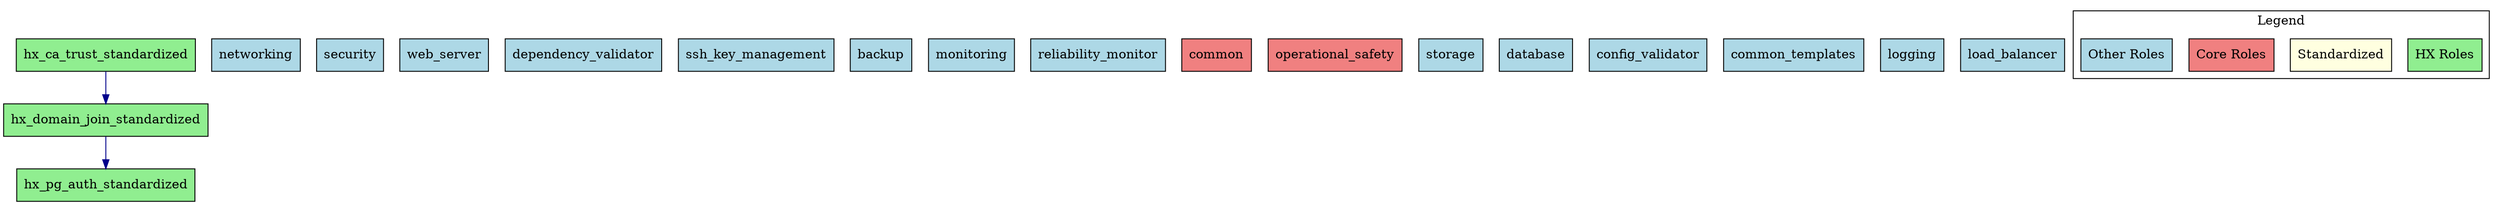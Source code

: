 digraph RoleDependencies {
    rankdir=TB;
    node [shape=box, style=filled, fillcolor=lightblue];
    edge [color=darkblue];
    
    // Role nodes
    "hx_ca_trust_standardized" [fillcolor=lightgreen];
    "networking" [fillcolor=lightblue];
    "security" [fillcolor=lightblue];
    "web_server" [fillcolor=lightblue];
    "dependency_validator" [fillcolor=lightblue];
    "hx_domain_join_standardized" [fillcolor=lightgreen];
    "ssh_key_management" [fillcolor=lightblue];
    "backup" [fillcolor=lightblue];
    "monitoring" [fillcolor=lightblue];
    "reliability_monitor" [fillcolor=lightblue];
    "common" [fillcolor=lightcoral];
    "operational_safety" [fillcolor=lightcoral];
    "storage" [fillcolor=lightblue];
    "database" [fillcolor=lightblue];
    "hx_pg_auth_standardized" [fillcolor=lightgreen];
    "config_validator" [fillcolor=lightblue];
    "common_templates" [fillcolor=lightblue];
    "logging" [fillcolor=lightblue];
    "load_balancer" [fillcolor=lightblue];

    // Dependencies
    "hx_ca_trust_standardized" -> "hx_domain_join_standardized";
    "hx_domain_join_standardized" -> "hx_pg_auth_standardized";

    // Legend
    subgraph cluster_legend {
        label="Legend";
        style=filled;
        fillcolor=white;
        "HX Roles" [fillcolor=lightgreen];
        "Standardized" [fillcolor=lightyellow];
        "Core Roles" [fillcolor=lightcoral];
        "Other Roles" [fillcolor=lightblue];
    }
}
